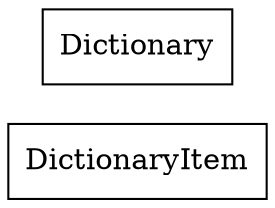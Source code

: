 strict digraph class_diagram {
  rankdir=LR;
  DictionaryItem[
    label="DictionaryItem",
    URL="DictionaryItem.html",
    tooltip="org.lamsfoundation.lams.common.dict.DictionaryItem",
    shape="record"
  ];
  Dictionary[
    label="Dictionary",
    URL="Dictionary.html",
    tooltip="org.lamsfoundation.lams.common.dict.Dictionary",
    shape="record"
  ];
}
